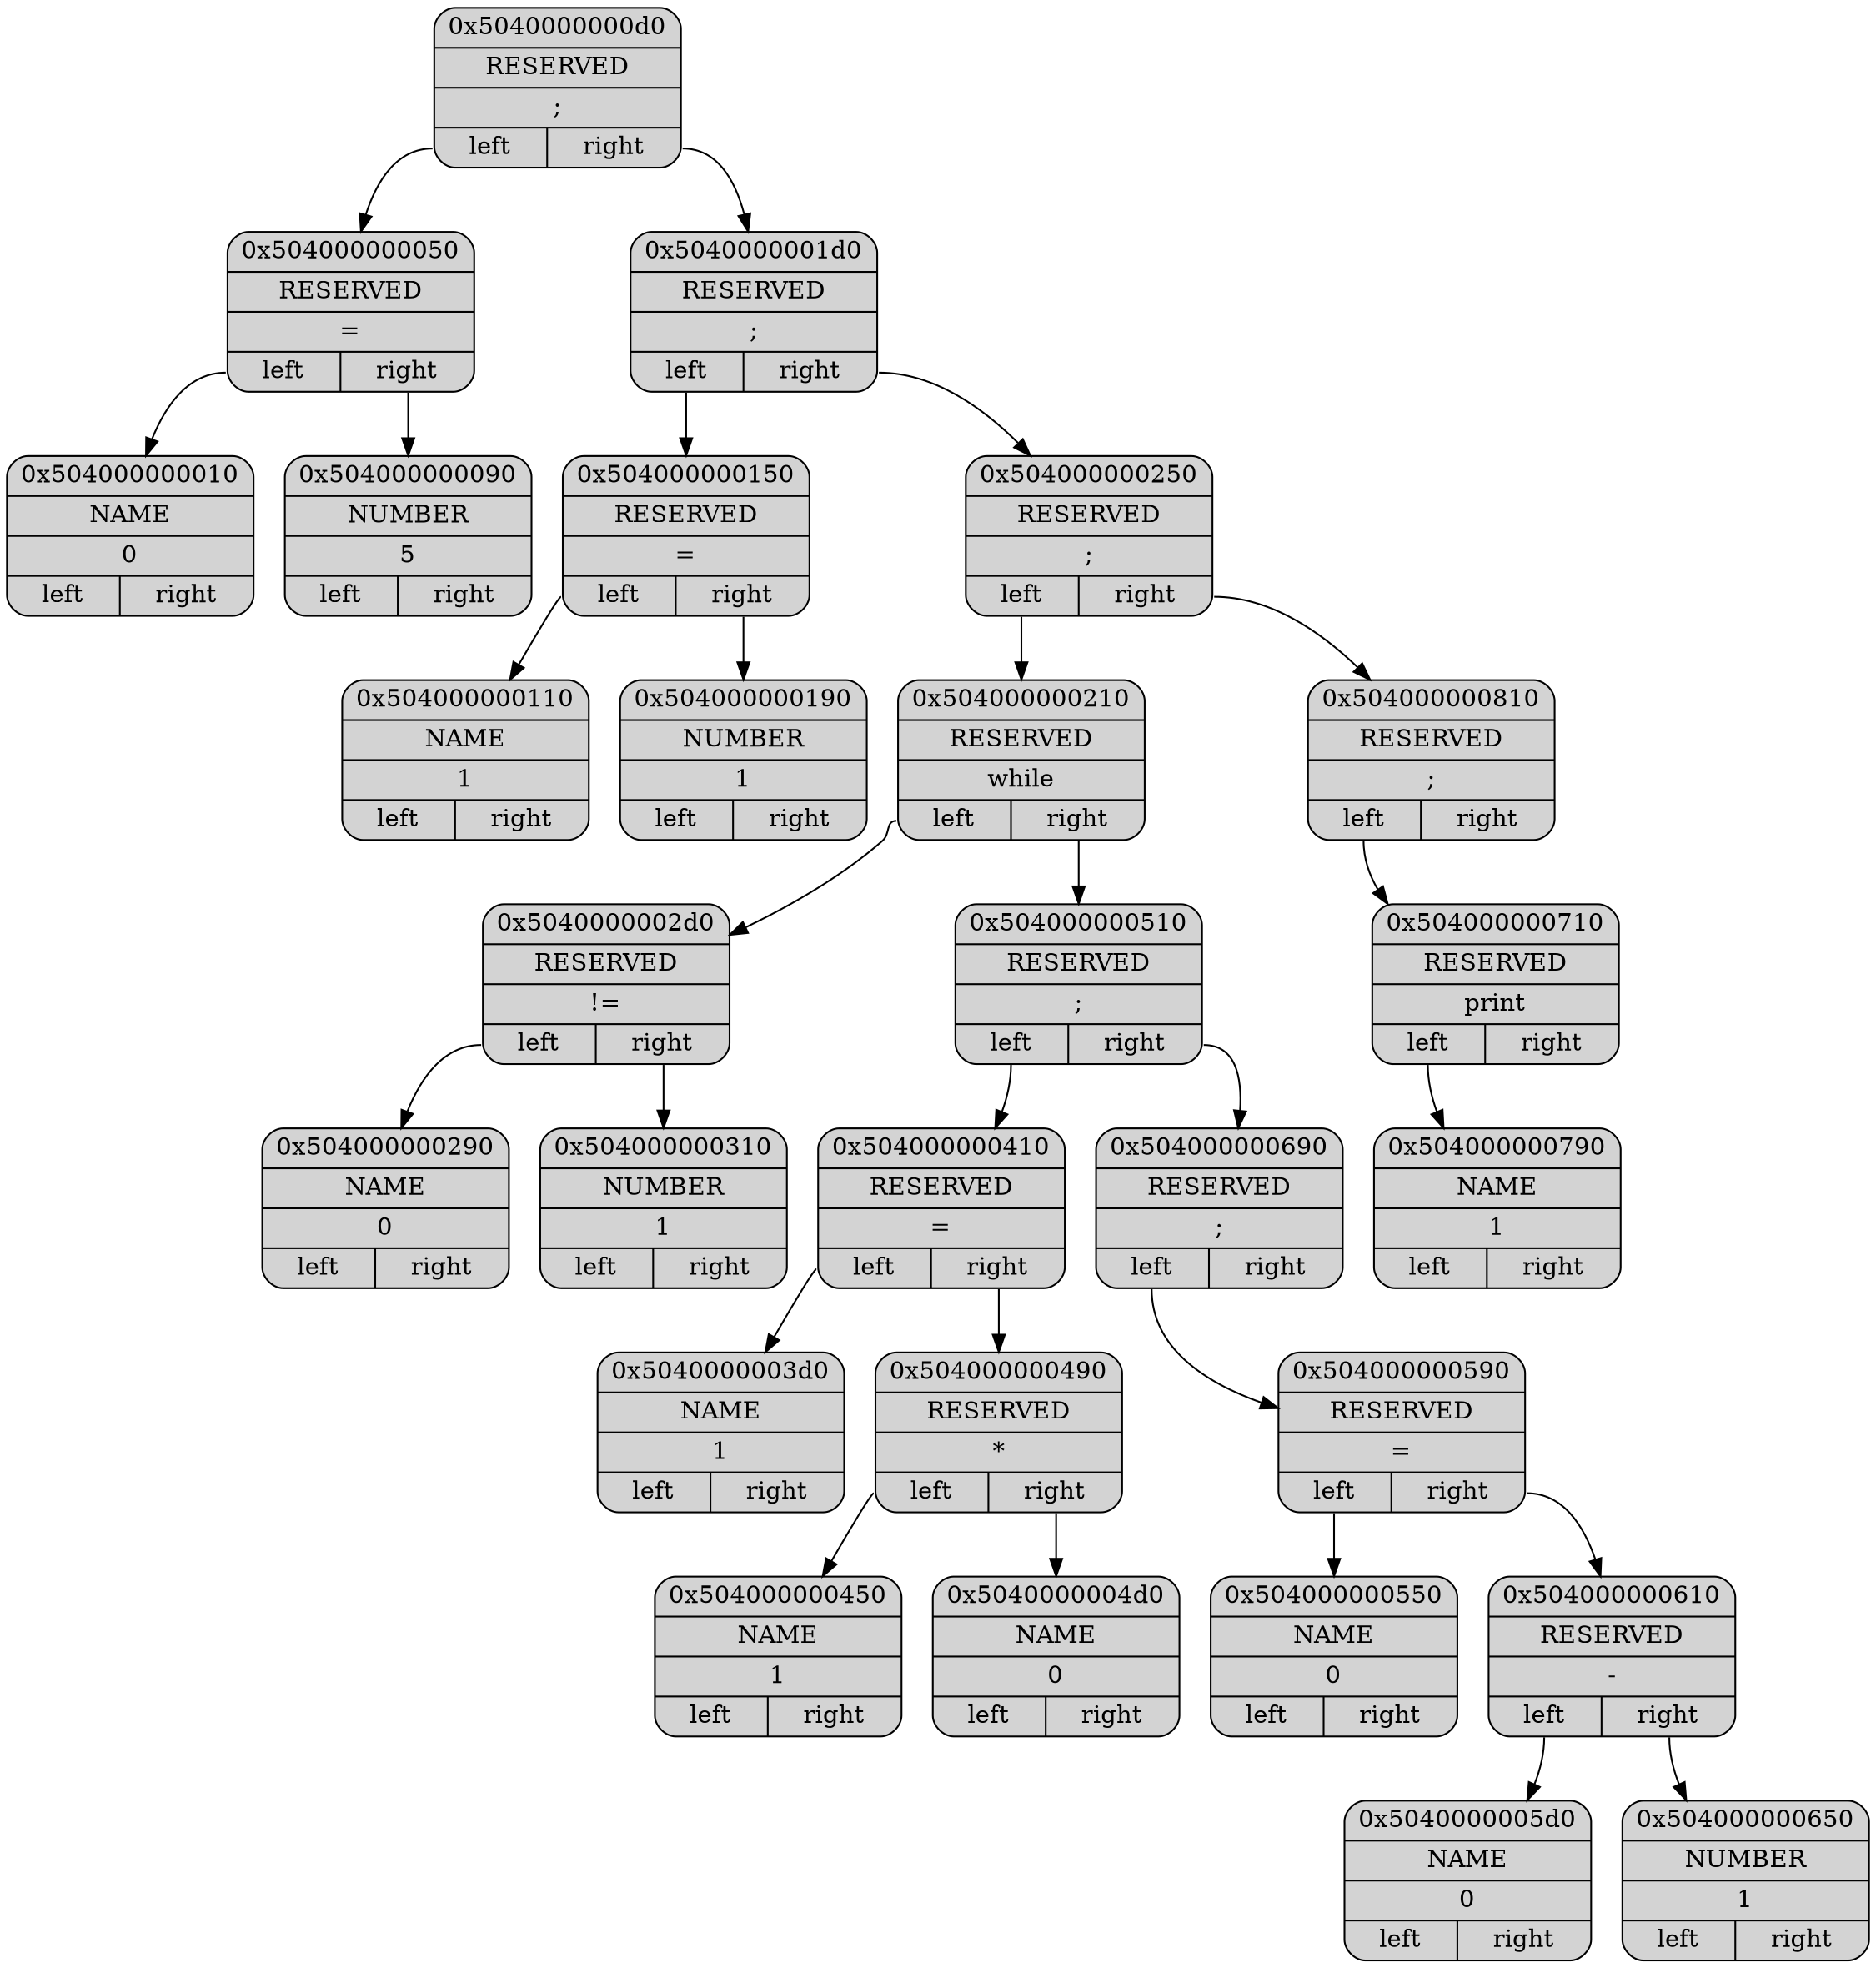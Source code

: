 digraph G
{
node[shape="record", style="rounded, filled"];

p0x5040000000d0[label = "{ <ptr> 0x5040000000d0 | <type> RESERVED | <data> \; | { <l>left|<r>right } }"];
p0x504000000050[label = "{ <ptr> 0x504000000050 | <type> RESERVED | <data> \= | { <l>left|<r>right } }"];
p0x504000000010[label = "{ <ptr> 0x504000000010 | <type> NAME | <data> 0 | { <l>left|<r>right } }"];
p0x504000000090[label = "{ <ptr> 0x504000000090 | <type> NUMBER | <data> 5 | { <l>left|<r>right } }"];
p0x5040000001d0[label = "{ <ptr> 0x5040000001d0 | <type> RESERVED | <data> \; | { <l>left|<r>right } }"];
p0x504000000150[label = "{ <ptr> 0x504000000150 | <type> RESERVED | <data> \= | { <l>left|<r>right } }"];
p0x504000000110[label = "{ <ptr> 0x504000000110 | <type> NAME | <data> 1 | { <l>left|<r>right } }"];
p0x504000000190[label = "{ <ptr> 0x504000000190 | <type> NUMBER | <data> 1 | { <l>left|<r>right } }"];
p0x504000000250[label = "{ <ptr> 0x504000000250 | <type> RESERVED | <data> \; | { <l>left|<r>right } }"];
p0x504000000210[label = "{ <ptr> 0x504000000210 | <type> RESERVED | <data> \while | { <l>left|<r>right } }"];
p0x5040000002d0[label = "{ <ptr> 0x5040000002d0 | <type> RESERVED | <data> \!= | { <l>left|<r>right } }"];
p0x504000000290[label = "{ <ptr> 0x504000000290 | <type> NAME | <data> 0 | { <l>left|<r>right } }"];
p0x504000000310[label = "{ <ptr> 0x504000000310 | <type> NUMBER | <data> 1 | { <l>left|<r>right } }"];
p0x504000000510[label = "{ <ptr> 0x504000000510 | <type> RESERVED | <data> \; | { <l>left|<r>right } }"];
p0x504000000410[label = "{ <ptr> 0x504000000410 | <type> RESERVED | <data> \= | { <l>left|<r>right } }"];
p0x5040000003d0[label = "{ <ptr> 0x5040000003d0 | <type> NAME | <data> 1 | { <l>left|<r>right } }"];
p0x504000000490[label = "{ <ptr> 0x504000000490 | <type> RESERVED | <data> \* | { <l>left|<r>right } }"];
p0x504000000450[label = "{ <ptr> 0x504000000450 | <type> NAME | <data> 1 | { <l>left|<r>right } }"];
p0x5040000004d0[label = "{ <ptr> 0x5040000004d0 | <type> NAME | <data> 0 | { <l>left|<r>right } }"];
p0x504000000690[label = "{ <ptr> 0x504000000690 | <type> RESERVED | <data> \; | { <l>left|<r>right } }"];
p0x504000000590[label = "{ <ptr> 0x504000000590 | <type> RESERVED | <data> \= | { <l>left|<r>right } }"];
p0x504000000550[label = "{ <ptr> 0x504000000550 | <type> NAME | <data> 0 | { <l>left|<r>right } }"];
p0x504000000610[label = "{ <ptr> 0x504000000610 | <type> RESERVED | <data> \- | { <l>left|<r>right } }"];
p0x5040000005d0[label = "{ <ptr> 0x5040000005d0 | <type> NAME | <data> 0 | { <l>left|<r>right } }"];
p0x504000000650[label = "{ <ptr> 0x504000000650 | <type> NUMBER | <data> 1 | { <l>left|<r>right } }"];
p0x504000000810[label = "{ <ptr> 0x504000000810 | <type> RESERVED | <data> \; | { <l>left|<r>right } }"];
p0x504000000710[label = "{ <ptr> 0x504000000710 | <type> RESERVED | <data> \print | { <l>left|<r>right } }"];
p0x504000000790[label = "{ <ptr> 0x504000000790 | <type> NAME | <data> 1 | { <l>left|<r>right } }"];

p0x5040000000d0:<l> -> p0x504000000050
p0x504000000050:<l> -> p0x504000000010
p0x504000000050:<r> -> p0x504000000090
p0x5040000000d0:<r> -> p0x5040000001d0
p0x5040000001d0:<l> -> p0x504000000150
p0x504000000150:<l> -> p0x504000000110
p0x504000000150:<r> -> p0x504000000190
p0x5040000001d0:<r> -> p0x504000000250
p0x504000000250:<l> -> p0x504000000210
p0x504000000210:<l> -> p0x5040000002d0
p0x5040000002d0:<l> -> p0x504000000290
p0x5040000002d0:<r> -> p0x504000000310
p0x504000000210:<r> -> p0x504000000510
p0x504000000510:<l> -> p0x504000000410
p0x504000000410:<l> -> p0x5040000003d0
p0x504000000410:<r> -> p0x504000000490
p0x504000000490:<l> -> p0x504000000450
p0x504000000490:<r> -> p0x5040000004d0
p0x504000000510:<r> -> p0x504000000690
p0x504000000690:<l> -> p0x504000000590
p0x504000000590:<l> -> p0x504000000550
p0x504000000590:<r> -> p0x504000000610
p0x504000000610:<l> -> p0x5040000005d0
p0x504000000610:<r> -> p0x504000000650
p0x504000000250:<r> -> p0x504000000810
p0x504000000810:<l> -> p0x504000000710
p0x504000000710:<l> -> p0x504000000790
}
